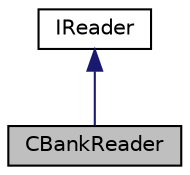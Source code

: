 digraph "CBankReader"
{
  edge [fontname="Helvetica",fontsize="10",labelfontname="Helvetica",labelfontsize="10"];
  node [fontname="Helvetica",fontsize="10",shape=record];
  Node1 [label="CBankReader",height=0.2,width=0.4,color="black", fillcolor="grey75", style="filled", fontcolor="black"];
  Node2 -> Node1 [dir="back",color="midnightblue",fontsize="10",style="solid"];
  Node2 [label="IReader",height=0.2,width=0.4,color="black", fillcolor="white", style="filled",URL="$classIReader.html",tooltip="интерфейс считывающего устройства "];
}
